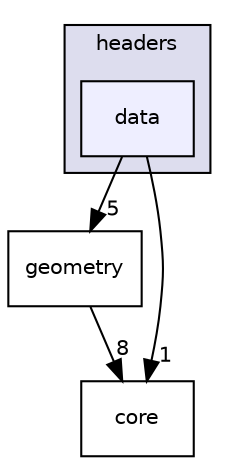 digraph "C:/Users/vishu.b/source/repos/zSpace_v0.1/headers/data" {
  compound=true
  node [ fontsize="10", fontname="Helvetica"];
  edge [ labelfontsize="10", labelfontname="Helvetica"];
  subgraph clusterdir_fd8be38ecb671794cbf508314cbbc8e5 {
    graph [ bgcolor="#ddddee", pencolor="black", label="headers" fontname="Helvetica", fontsize="10", URL="dir_fd8be38ecb671794cbf508314cbbc8e5.html"]
  dir_838a0a824c64a784dfa7c716f461c7ae [shape=box, label="data", style="filled", fillcolor="#eeeeff", pencolor="black", URL="dir_838a0a824c64a784dfa7c716f461c7ae.html"];
  }
  dir_3c7b6ea23d9889f13e5cc461ab9ce698 [shape=box label="geometry" URL="dir_3c7b6ea23d9889f13e5cc461ab9ce698.html"];
  dir_67ee8d2864d599d6ef5c9e7bde8e4cfe [shape=box label="core" URL="dir_67ee8d2864d599d6ef5c9e7bde8e4cfe.html"];
  dir_3c7b6ea23d9889f13e5cc461ab9ce698->dir_67ee8d2864d599d6ef5c9e7bde8e4cfe [headlabel="8", labeldistance=1.5 headhref="dir_000007_000004.html"];
  dir_838a0a824c64a784dfa7c716f461c7ae->dir_3c7b6ea23d9889f13e5cc461ab9ce698 [headlabel="5", labeldistance=1.5 headhref="dir_000005_000007.html"];
  dir_838a0a824c64a784dfa7c716f461c7ae->dir_67ee8d2864d599d6ef5c9e7bde8e4cfe [headlabel="1", labeldistance=1.5 headhref="dir_000005_000004.html"];
}
